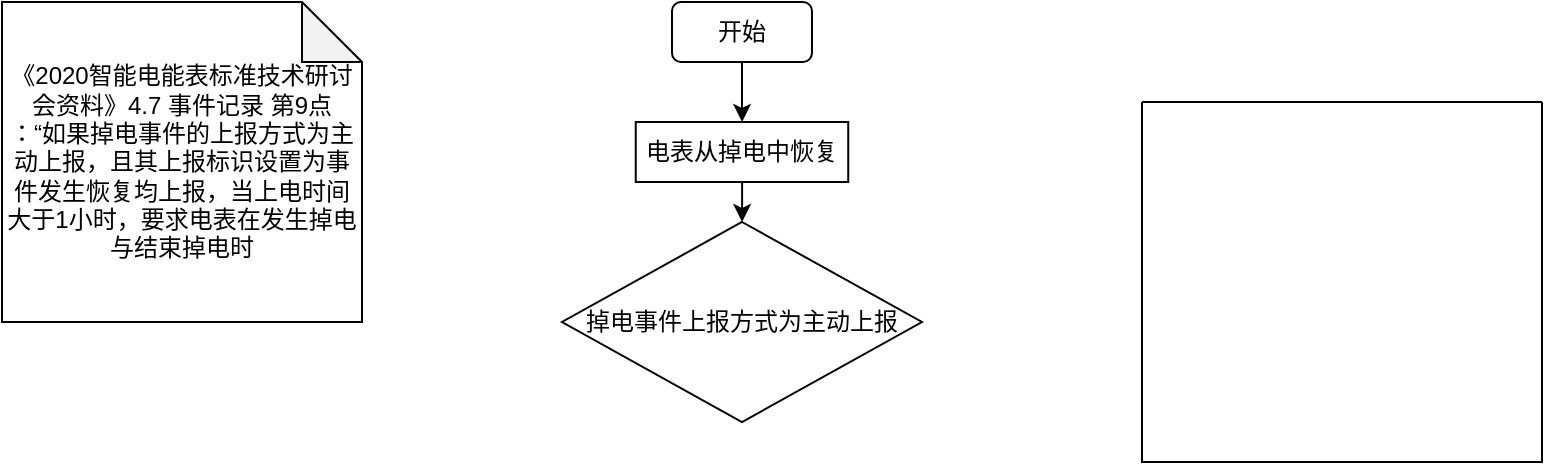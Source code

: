 <mxfile version="23.0.2" type="github">
  <diagram name="第 1 页" id="4deAgnNsR5L0bUqhA9q-">
    <mxGraphModel dx="1290" dy="565" grid="1" gridSize="10" guides="1" tooltips="1" connect="1" arrows="1" fold="1" page="1" pageScale="1" pageWidth="827" pageHeight="1169" math="0" shadow="0">
      <root>
        <mxCell id="0" />
        <mxCell id="1" parent="0" />
        <mxCell id="asLfK5oWP9W_VeWv1E0I-20" value="" style="edgeStyle=orthogonalEdgeStyle;rounded=0;orthogonalLoop=1;jettySize=auto;html=1;" edge="1" parent="1" source="asLfK5oWP9W_VeWv1E0I-13" target="asLfK5oWP9W_VeWv1E0I-19">
          <mxGeometry relative="1" as="geometry" />
        </mxCell>
        <mxCell id="asLfK5oWP9W_VeWv1E0I-13" value="开始" style="rounded=1;whiteSpace=wrap;html=1;" vertex="1" parent="1">
          <mxGeometry x="794.99" y="20" width="70" height="30" as="geometry" />
        </mxCell>
        <mxCell id="asLfK5oWP9W_VeWv1E0I-27" value="" style="edgeStyle=orthogonalEdgeStyle;rounded=0;orthogonalLoop=1;jettySize=auto;html=1;" edge="1" parent="1" source="asLfK5oWP9W_VeWv1E0I-19" target="asLfK5oWP9W_VeWv1E0I-21">
          <mxGeometry relative="1" as="geometry" />
        </mxCell>
        <mxCell id="asLfK5oWP9W_VeWv1E0I-19" value="电表从掉电中恢复" style="rounded=0;whiteSpace=wrap;html=1;" vertex="1" parent="1">
          <mxGeometry x="776.87" y="80" width="106.25" height="30" as="geometry" />
        </mxCell>
        <mxCell id="asLfK5oWP9W_VeWv1E0I-21" value="掉电事件上报方式为主动上报" style="rhombus;whiteSpace=wrap;html=1;" vertex="1" parent="1">
          <mxGeometry x="740" y="130" width="179.99" height="100" as="geometry" />
        </mxCell>
        <mxCell id="asLfK5oWP9W_VeWv1E0I-22" value="" style="swimlane;startSize=0;" vertex="1" parent="1">
          <mxGeometry x="1030" y="70" width="200" height="180" as="geometry">
            <mxRectangle x="30" y="180" width="50" height="40" as="alternateBounds" />
          </mxGeometry>
        </mxCell>
        <mxCell id="asLfK5oWP9W_VeWv1E0I-47" value="《2020智能电能表标准技术研讨会资料》4.7 事件记录 第9点 ：“如果掉电事件的上报方式为主动上报，且其上报标识设置为事件发生恢复均上报，当上电时间大于1小时，要求电表在发生掉电与结束掉电时" style="shape=note;whiteSpace=wrap;html=1;backgroundOutline=1;darkOpacity=0.05;" vertex="1" parent="1">
          <mxGeometry x="460" y="20" width="180" height="160" as="geometry" />
        </mxCell>
      </root>
    </mxGraphModel>
  </diagram>
</mxfile>
